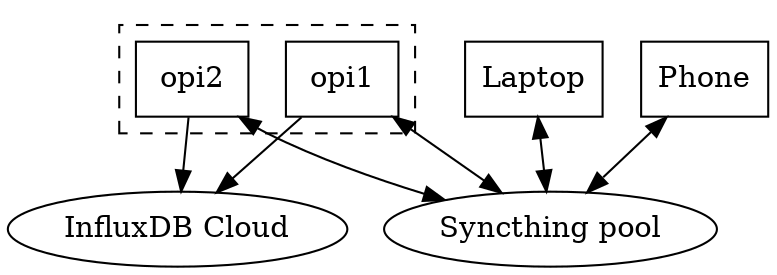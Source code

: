 digraph G {
    // subgraph cluster_moscow {
    //     style=dashed;
    //     label="tundra.dzhus.org (95.31.27.234)";
    //     labelloc = "b";
    //     subgraph cluster_tundra {
    //         style=solid;
    //         label ="tundra";
    //         labelloc="b";
    //         InfluxDB;
    //         SSH;
    //         Syncthing;
    //         {
    //             rank=same;
    //             tw [label="torrents-watch\n(*.torrent files)", shape=folder];
    //             td [label="torrents-download", shape=folder];
    //         }
    //         Transmission -> td;
    //         tw -> Transmission;
    //         Syncthing -> tw;
    //         td -> Syncthing;
    //         Chronograf;
    //     }
    // }

    // Internet [shape=pentagon, height=1];
    // Internet -> SSH [style=dashed];
    // Syncthing -> SSH [weight=2, style=invis];

    subgraph cluster_london {
        style=dashed;
        opi1 [shape=box];
        opi2 [shape=box];
    }

    InfluxDB [label="InfluxDB Cloud"];
    Syncthing [label="Syncthing pool"];

    opi1 -> InfluxDB;
    opi2 -> InfluxDB;

    opi1 -> Syncthing [dir=both];
    opi2 -> Syncthing [dir=both];

    laptop [label="Laptop", shape=box];
    laptop -> Syncthing [dir=both];

    phone [label="Phone", shape=box];
    phone -> Syncthing [dir=both];
}
